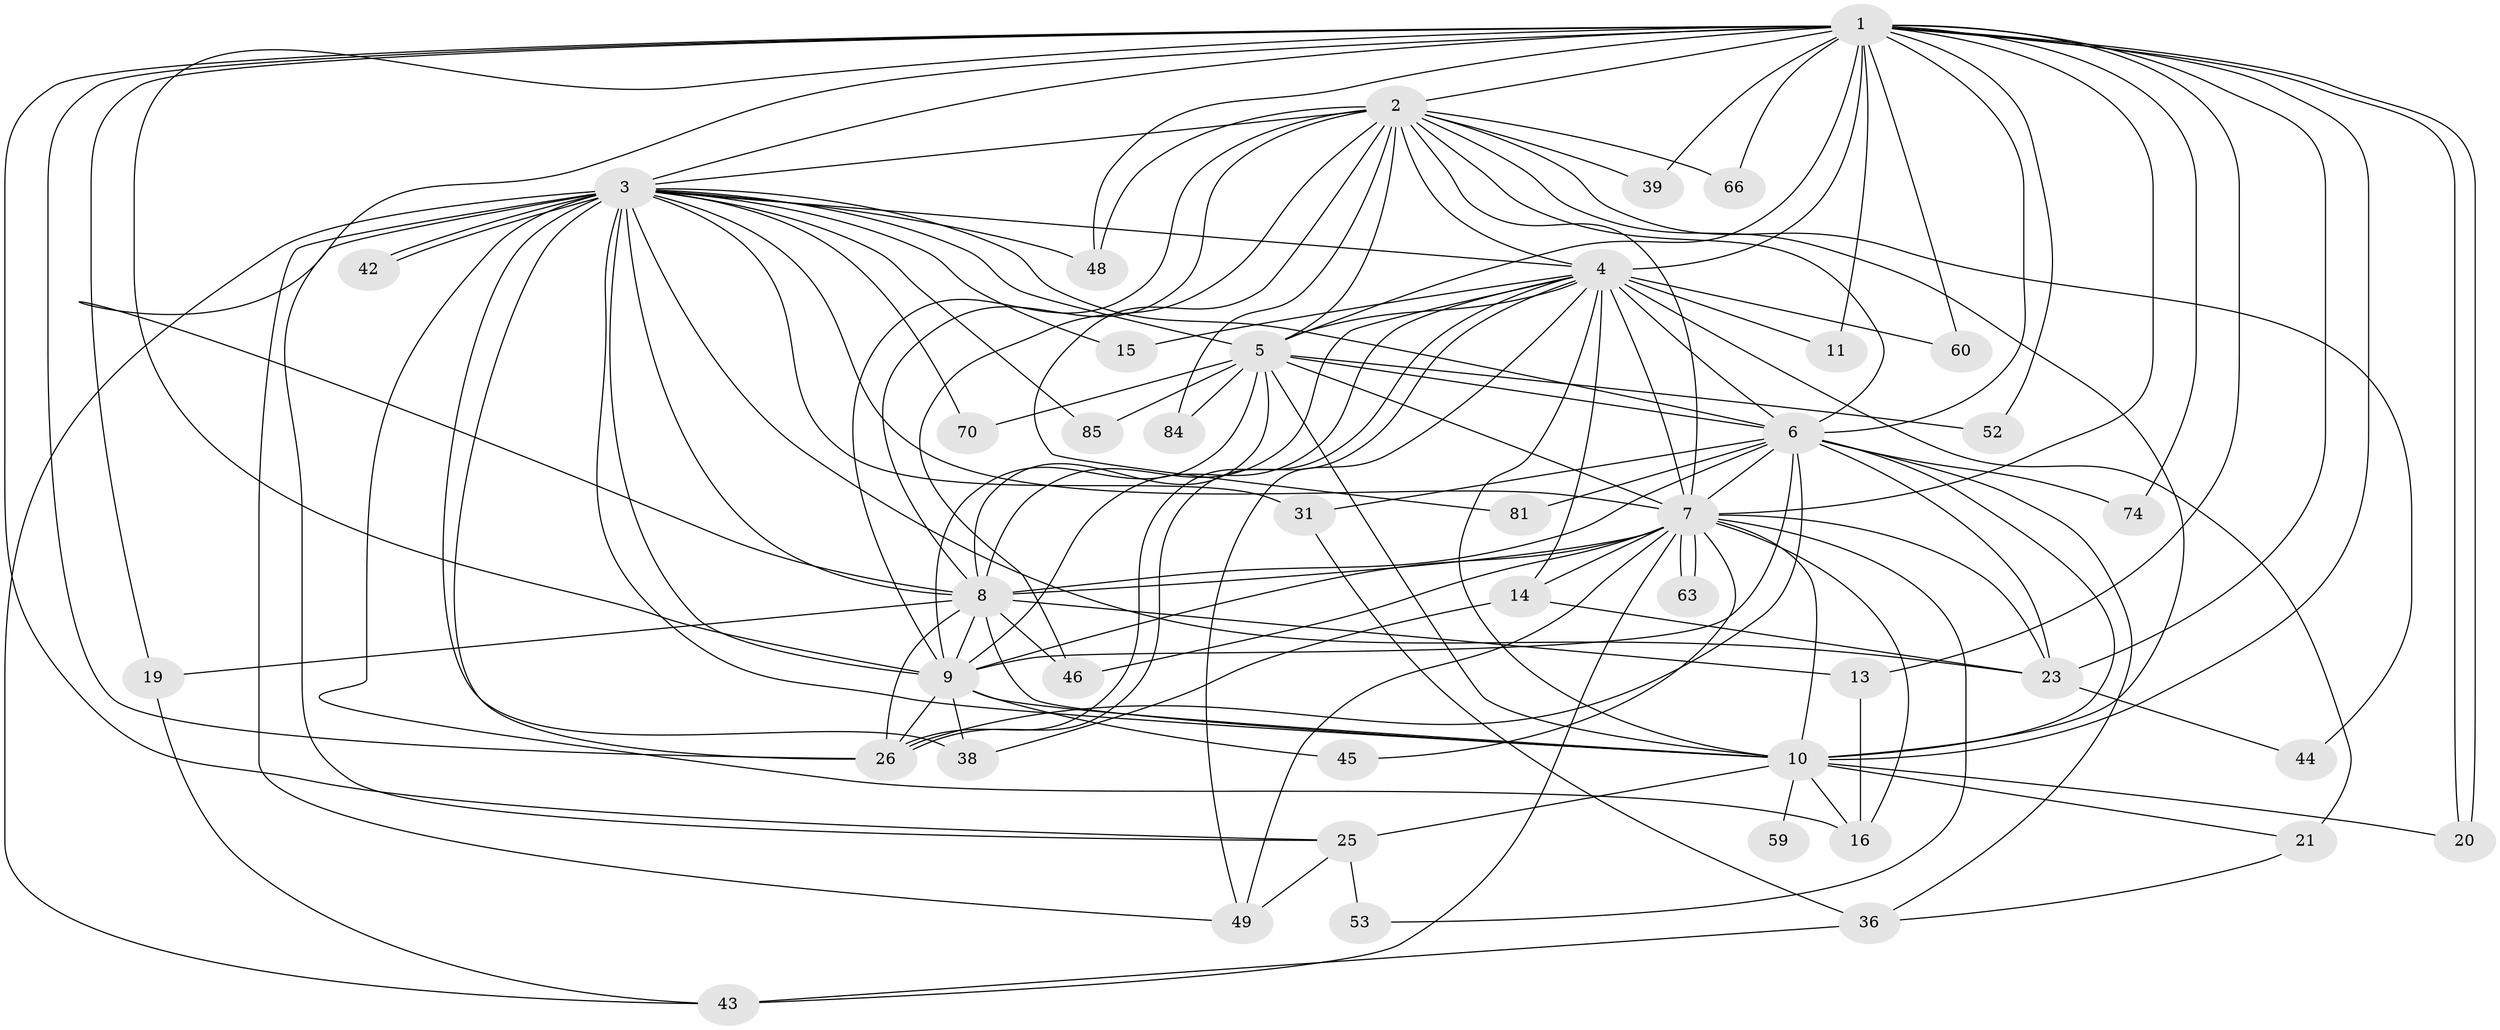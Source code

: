 // original degree distribution, {30: 0.023255813953488372, 16: 0.011627906976744186, 18: 0.011627906976744186, 13: 0.011627906976744186, 21: 0.011627906976744186, 22: 0.011627906976744186, 17: 0.023255813953488372, 14: 0.011627906976744186, 3: 0.22093023255813954, 4: 0.09302325581395349, 2: 0.5348837209302325, 5: 0.03488372093023256}
// Generated by graph-tools (version 1.1) at 2025/14/03/09/25 04:14:01]
// undirected, 43 vertices, 130 edges
graph export_dot {
graph [start="1"]
  node [color=gray90,style=filled];
  1 [super="+27"];
  2;
  3;
  4;
  5;
  6;
  7 [super="+17+29"];
  8 [super="+57+58+30"];
  9 [super="+71+75+18+32+12"];
  10 [super="+61+22+82+68"];
  11 [super="+24"];
  13;
  14;
  15;
  16 [super="+80+40"];
  19 [super="+64"];
  20;
  21;
  23 [super="+34+73+41"];
  25 [super="+54+35"];
  26 [super="+28"];
  31 [super="+67"];
  36;
  38;
  39;
  42;
  43 [super="+83"];
  44;
  45;
  46 [super="+56"];
  48 [super="+72"];
  49 [super="+65+55"];
  52;
  53;
  59;
  60;
  63;
  66;
  70;
  74;
  81;
  84;
  85;
  1 -- 2;
  1 -- 3;
  1 -- 4;
  1 -- 5;
  1 -- 6;
  1 -- 7 [weight=2];
  1 -- 8 [weight=3];
  1 -- 9;
  1 -- 10 [weight=3];
  1 -- 11 [weight=2];
  1 -- 13;
  1 -- 19;
  1 -- 20;
  1 -- 20;
  1 -- 25;
  1 -- 39;
  1 -- 52;
  1 -- 60;
  1 -- 66;
  1 -- 74;
  1 -- 48;
  1 -- 26 [weight=2];
  1 -- 23;
  2 -- 3;
  2 -- 4;
  2 -- 5;
  2 -- 6;
  2 -- 7;
  2 -- 8;
  2 -- 9;
  2 -- 10;
  2 -- 39;
  2 -- 44;
  2 -- 46;
  2 -- 48;
  2 -- 66;
  2 -- 81;
  2 -- 84;
  3 -- 4;
  3 -- 5;
  3 -- 6;
  3 -- 7;
  3 -- 8 [weight=2];
  3 -- 9 [weight=3];
  3 -- 10 [weight=2];
  3 -- 15;
  3 -- 25;
  3 -- 31;
  3 -- 38;
  3 -- 42;
  3 -- 42;
  3 -- 43;
  3 -- 48 [weight=2];
  3 -- 49 [weight=2];
  3 -- 70;
  3 -- 85;
  3 -- 23;
  3 -- 26;
  3 -- 16 [weight=2];
  4 -- 5;
  4 -- 6;
  4 -- 7;
  4 -- 8;
  4 -- 9;
  4 -- 10;
  4 -- 11 [weight=2];
  4 -- 14;
  4 -- 15;
  4 -- 21;
  4 -- 26;
  4 -- 26;
  4 -- 49;
  4 -- 60;
  5 -- 6;
  5 -- 7;
  5 -- 8;
  5 -- 9;
  5 -- 10;
  5 -- 52;
  5 -- 70;
  5 -- 84;
  5 -- 85;
  6 -- 7 [weight=2];
  6 -- 8 [weight=2];
  6 -- 9 [weight=4];
  6 -- 10 [weight=2];
  6 -- 23;
  6 -- 31;
  6 -- 36;
  6 -- 74;
  6 -- 81;
  6 -- 26;
  7 -- 8;
  7 -- 9 [weight=2];
  7 -- 10;
  7 -- 14;
  7 -- 16;
  7 -- 23;
  7 -- 43;
  7 -- 45;
  7 -- 53;
  7 -- 63;
  7 -- 63;
  7 -- 46;
  7 -- 49;
  8 -- 9;
  8 -- 10;
  8 -- 13;
  8 -- 19;
  8 -- 46 [weight=2];
  8 -- 26;
  9 -- 10;
  9 -- 26;
  9 -- 45;
  9 -- 38;
  10 -- 21;
  10 -- 59 [weight=2];
  10 -- 25;
  10 -- 20;
  10 -- 16;
  13 -- 16;
  14 -- 38;
  14 -- 23;
  19 -- 43;
  21 -- 36;
  23 -- 44;
  25 -- 49;
  25 -- 53;
  31 -- 36;
  36 -- 43;
}
